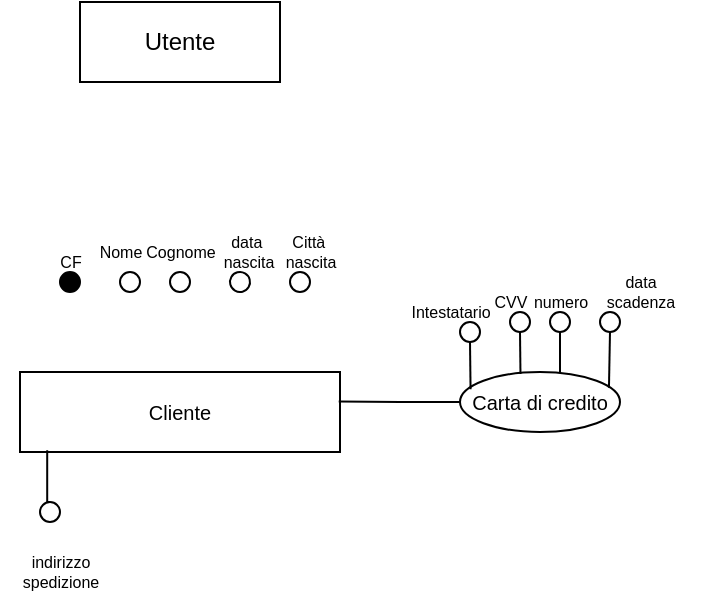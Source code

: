 <mxfile version="27.0.5">
  <diagram name="Pagina-1" id="usUCFi6DxspMPbo-lQXI">
    <mxGraphModel dx="203" dy="1282" grid="1" gridSize="10" guides="1" tooltips="1" connect="1" arrows="1" fold="1" page="1" pageScale="1" pageWidth="827" pageHeight="1169" math="0" shadow="0">
      <root>
        <mxCell id="0" />
        <mxCell id="1" parent="0" />
        <mxCell id="DfsBpMTSNot1hdR4ryCK-69" value="&lt;div&gt;&lt;span style=&quot;font-size: 10px;&quot;&gt;Cliente&lt;/span&gt;&lt;/div&gt;" style="whiteSpace=wrap;html=1;align=center;" parent="1" vertex="1">
          <mxGeometry x="300" y="-775" width="160" height="40" as="geometry" />
        </mxCell>
        <mxCell id="DfsBpMTSNot1hdR4ryCK-70" value="" style="ellipse;whiteSpace=wrap;html=1;aspect=fixed;fillStyle=dots;fillColor=#000000;strokeColor=default;gradientColor=default;fontSize=7;" parent="1" vertex="1">
          <mxGeometry x="320" y="-825" width="10" height="10" as="geometry" />
        </mxCell>
        <mxCell id="DfsBpMTSNot1hdR4ryCK-72" style="edgeStyle=orthogonalEdgeStyle;rounded=0;orthogonalLoop=1;jettySize=auto;html=1;entryX=0.5;entryY=0;entryDx=0;entryDy=0;entryPerimeter=0;" parent="1" edge="1">
          <mxGeometry relative="1" as="geometry">
            <mxPoint x="340" y="-895" as="sourcePoint" />
            <mxPoint x="340" y="-895" as="targetPoint" />
          </mxGeometry>
        </mxCell>
        <mxCell id="DfsBpMTSNot1hdR4ryCK-73" value="CF" style="text;html=1;align=center;verticalAlign=middle;resizable=0;points=[];autosize=1;strokeColor=none;fillColor=none;fontSize=8;" parent="1" vertex="1">
          <mxGeometry x="310" y="-840" width="30" height="20" as="geometry" />
        </mxCell>
        <mxCell id="DfsBpMTSNot1hdR4ryCK-74" value="" style="ellipse;whiteSpace=wrap;html=1;aspect=fixed;" parent="1" vertex="1">
          <mxGeometry x="375" y="-825" width="10" height="10" as="geometry" />
        </mxCell>
        <mxCell id="DfsBpMTSNot1hdR4ryCK-75" value="" style="ellipse;whiteSpace=wrap;html=1;aspect=fixed;rotation=-15;direction=south;" parent="1" vertex="1">
          <mxGeometry x="405" y="-825" width="10" height="10" as="geometry" />
        </mxCell>
        <mxCell id="DfsBpMTSNot1hdR4ryCK-76" value="" style="ellipse;whiteSpace=wrap;html=1;aspect=fixed;" parent="1" vertex="1">
          <mxGeometry x="350" y="-825" width="10" height="10" as="geometry" />
        </mxCell>
        <mxCell id="DfsBpMTSNot1hdR4ryCK-77" value="" style="ellipse;whiteSpace=wrap;html=1;aspect=fixed;" parent="1" vertex="1">
          <mxGeometry x="435" y="-825" width="10" height="10" as="geometry" />
        </mxCell>
        <mxCell id="DfsBpMTSNot1hdR4ryCK-79" value="&lt;font&gt;Nome&lt;/font&gt;&lt;div&gt;&lt;br&gt;&lt;/div&gt;" style="text;html=1;align=center;verticalAlign=middle;resizable=0;points=[];autosize=1;strokeColor=none;fillColor=none;imageHeight=8;fontSize=8;" parent="1" vertex="1">
          <mxGeometry x="330" y="-845" width="40" height="30" as="geometry" />
        </mxCell>
        <mxCell id="DfsBpMTSNot1hdR4ryCK-80" value="Cognome&lt;div&gt;&lt;br&gt;&lt;/div&gt;" style="text;html=1;align=center;verticalAlign=middle;resizable=0;points=[];autosize=1;strokeColor=none;fillColor=none;fontSize=8;" parent="1" vertex="1">
          <mxGeometry x="350" y="-845" width="60" height="30" as="geometry" />
        </mxCell>
        <mxCell id="DfsBpMTSNot1hdR4ryCK-82" value="&lt;font&gt;data&amp;nbsp;&lt;br&gt;nascita&lt;/font&gt;" style="text;html=1;align=center;verticalAlign=middle;resizable=0;points=[];autosize=1;strokeColor=none;fillColor=none;fontSize=8;" parent="1" vertex="1">
          <mxGeometry x="389" y="-850" width="50" height="30" as="geometry" />
        </mxCell>
        <mxCell id="DfsBpMTSNot1hdR4ryCK-84" value="&lt;font&gt;Città&amp;nbsp;&lt;br&gt;nascita&lt;/font&gt;&lt;div&gt;&lt;br&gt;&lt;/div&gt;" style="text;html=1;align=center;verticalAlign=middle;resizable=0;points=[];autosize=1;strokeColor=none;fillColor=none;fontSize=8;" parent="1" vertex="1">
          <mxGeometry x="420" y="-850" width="50" height="40" as="geometry" />
        </mxCell>
        <mxCell id="DfsBpMTSNot1hdR4ryCK-86" value="&lt;font style=&quot;font-size: 10px;&quot;&gt;Carta di credito&lt;/font&gt;" style="ellipse;whiteSpace=wrap;html=1;align=center;" parent="1" vertex="1">
          <mxGeometry x="520" y="-775" width="80" height="30" as="geometry" />
        </mxCell>
        <mxCell id="DfsBpMTSNot1hdR4ryCK-88" value="" style="ellipse;whiteSpace=wrap;html=1;aspect=fixed;" parent="1" vertex="1">
          <mxGeometry x="545" y="-805" width="10" height="10" as="geometry" />
        </mxCell>
        <mxCell id="DfsBpMTSNot1hdR4ryCK-89" value="" style="ellipse;whiteSpace=wrap;html=1;aspect=fixed;" parent="1" vertex="1">
          <mxGeometry x="590" y="-805" width="10" height="10" as="geometry" />
        </mxCell>
        <mxCell id="DfsBpMTSNot1hdR4ryCK-90" value="" style="ellipse;whiteSpace=wrap;html=1;aspect=fixed;fontSize=7;" parent="1" vertex="1">
          <mxGeometry x="520" y="-800" width="10" height="10" as="geometry" />
        </mxCell>
        <mxCell id="DfsBpMTSNot1hdR4ryCK-91" value="" style="ellipse;whiteSpace=wrap;html=1;aspect=fixed;fontSize=7;" parent="1" vertex="1">
          <mxGeometry x="565" y="-805" width="10" height="10" as="geometry" />
        </mxCell>
        <mxCell id="DfsBpMTSNot1hdR4ryCK-93" value="Intestatario" style="text;html=1;align=center;verticalAlign=middle;resizable=0;points=[];autosize=1;strokeColor=none;fillColor=none;fontSize=8;" parent="1" vertex="1">
          <mxGeometry x="485" y="-815" width="60" height="20" as="geometry" />
        </mxCell>
        <mxCell id="DfsBpMTSNot1hdR4ryCK-94" value="CVV" style="text;html=1;align=center;verticalAlign=middle;resizable=0;points=[];autosize=1;strokeColor=none;fillColor=none;fontSize=8;" parent="1" vertex="1">
          <mxGeometry x="525" y="-820" width="40" height="20" as="geometry" />
        </mxCell>
        <mxCell id="DfsBpMTSNot1hdR4ryCK-96" value="&lt;font&gt;numero&lt;/font&gt;" style="text;html=1;align=center;verticalAlign=middle;resizable=0;points=[];autosize=1;strokeColor=none;fillColor=none;fontSize=8;horizontal=1;" parent="1" vertex="1">
          <mxGeometry x="545" y="-820" width="50" height="20" as="geometry" />
        </mxCell>
        <mxCell id="DfsBpMTSNot1hdR4ryCK-97" value="&lt;font&gt;data&lt;br&gt;scadenza&lt;/font&gt;" style="text;html=1;align=center;verticalAlign=middle;resizable=0;points=[];autosize=1;strokeColor=none;fillColor=none;fontSize=8;" parent="1" vertex="1">
          <mxGeometry x="580" y="-830" width="60" height="30" as="geometry" />
        </mxCell>
        <mxCell id="DfsBpMTSNot1hdR4ryCK-100" value="" style="ellipse;whiteSpace=wrap;html=1;aspect=fixed;" parent="1" vertex="1">
          <mxGeometry x="310" y="-710" width="10" height="10" as="geometry" />
        </mxCell>
        <mxCell id="DfsBpMTSNot1hdR4ryCK-102" value="indirizzo&lt;div&gt;spedizione&lt;/div&gt;" style="text;html=1;align=center;verticalAlign=middle;resizable=0;points=[];autosize=1;strokeColor=none;fillColor=none;fontSize=8;" parent="1" vertex="1">
          <mxGeometry x="290" y="-690" width="60" height="30" as="geometry" />
        </mxCell>
        <mxCell id="mZfasp18mzQJfAqXw7ZN-2" style="edgeStyle=orthogonalEdgeStyle;rounded=0;orthogonalLoop=1;jettySize=auto;html=1;exitX=0;exitY=0.5;exitDx=0;exitDy=0;entryX=0.996;entryY=0.369;entryDx=0;entryDy=0;entryPerimeter=0;endArrow=none;startFill=0;" parent="1" source="DfsBpMTSNot1hdR4ryCK-86" target="DfsBpMTSNot1hdR4ryCK-69" edge="1">
          <mxGeometry relative="1" as="geometry" />
        </mxCell>
        <mxCell id="mZfasp18mzQJfAqXw7ZN-3" style="edgeStyle=orthogonalEdgeStyle;rounded=0;orthogonalLoop=1;jettySize=auto;html=1;exitX=0.5;exitY=1;exitDx=0;exitDy=0;entryX=0.066;entryY=0.287;entryDx=0;entryDy=0;entryPerimeter=0;endArrow=none;startFill=0;" parent="1" source="DfsBpMTSNot1hdR4ryCK-90" target="DfsBpMTSNot1hdR4ryCK-86" edge="1">
          <mxGeometry relative="1" as="geometry" />
        </mxCell>
        <mxCell id="mZfasp18mzQJfAqXw7ZN-4" style="edgeStyle=orthogonalEdgeStyle;shape=connector;rounded=0;orthogonalLoop=1;jettySize=auto;html=1;exitX=0.5;exitY=1;exitDx=0;exitDy=0;entryX=0.378;entryY=0.033;entryDx=0;entryDy=0;entryPerimeter=0;strokeColor=default;align=center;verticalAlign=middle;fontFamily=Helvetica;fontSize=11;fontColor=default;labelBackgroundColor=default;startFill=0;endArrow=none;" parent="1" source="DfsBpMTSNot1hdR4ryCK-88" target="DfsBpMTSNot1hdR4ryCK-86" edge="1">
          <mxGeometry relative="1" as="geometry" />
        </mxCell>
        <mxCell id="mZfasp18mzQJfAqXw7ZN-5" style="edgeStyle=orthogonalEdgeStyle;shape=connector;rounded=0;orthogonalLoop=1;jettySize=auto;html=1;exitX=0.5;exitY=1;exitDx=0;exitDy=0;entryX=0.625;entryY=0.009;entryDx=0;entryDy=0;entryPerimeter=0;strokeColor=default;align=center;verticalAlign=middle;fontFamily=Helvetica;fontSize=11;fontColor=default;labelBackgroundColor=default;startFill=0;endArrow=none;" parent="1" source="DfsBpMTSNot1hdR4ryCK-91" target="DfsBpMTSNot1hdR4ryCK-86" edge="1">
          <mxGeometry relative="1" as="geometry" />
        </mxCell>
        <mxCell id="mZfasp18mzQJfAqXw7ZN-6" style="edgeStyle=orthogonalEdgeStyle;shape=connector;rounded=0;orthogonalLoop=1;jettySize=auto;html=1;exitX=0.5;exitY=1;exitDx=0;exitDy=0;entryX=0.931;entryY=0.264;entryDx=0;entryDy=0;entryPerimeter=0;strokeColor=default;align=center;verticalAlign=middle;fontFamily=Helvetica;fontSize=11;fontColor=default;labelBackgroundColor=default;startFill=0;endArrow=none;" parent="1" source="DfsBpMTSNot1hdR4ryCK-89" target="DfsBpMTSNot1hdR4ryCK-86" edge="1">
          <mxGeometry relative="1" as="geometry" />
        </mxCell>
        <mxCell id="pBJe5quUiS9y2-2PJ6T3-2" value="Utente" style="whiteSpace=wrap;html=1;align=center;" vertex="1" parent="1">
          <mxGeometry x="330" y="-960" width="100" height="40" as="geometry" />
        </mxCell>
        <mxCell id="pBJe5quUiS9y2-2PJ6T3-6" style="edgeStyle=orthogonalEdgeStyle;rounded=0;orthogonalLoop=1;jettySize=auto;html=1;exitX=0.5;exitY=0;exitDx=0;exitDy=0;entryX=0.085;entryY=0.977;entryDx=0;entryDy=0;entryPerimeter=0;endArrow=none;startFill=0;" edge="1" parent="1" source="DfsBpMTSNot1hdR4ryCK-100" target="DfsBpMTSNot1hdR4ryCK-69">
          <mxGeometry relative="1" as="geometry" />
        </mxCell>
      </root>
    </mxGraphModel>
  </diagram>
</mxfile>
